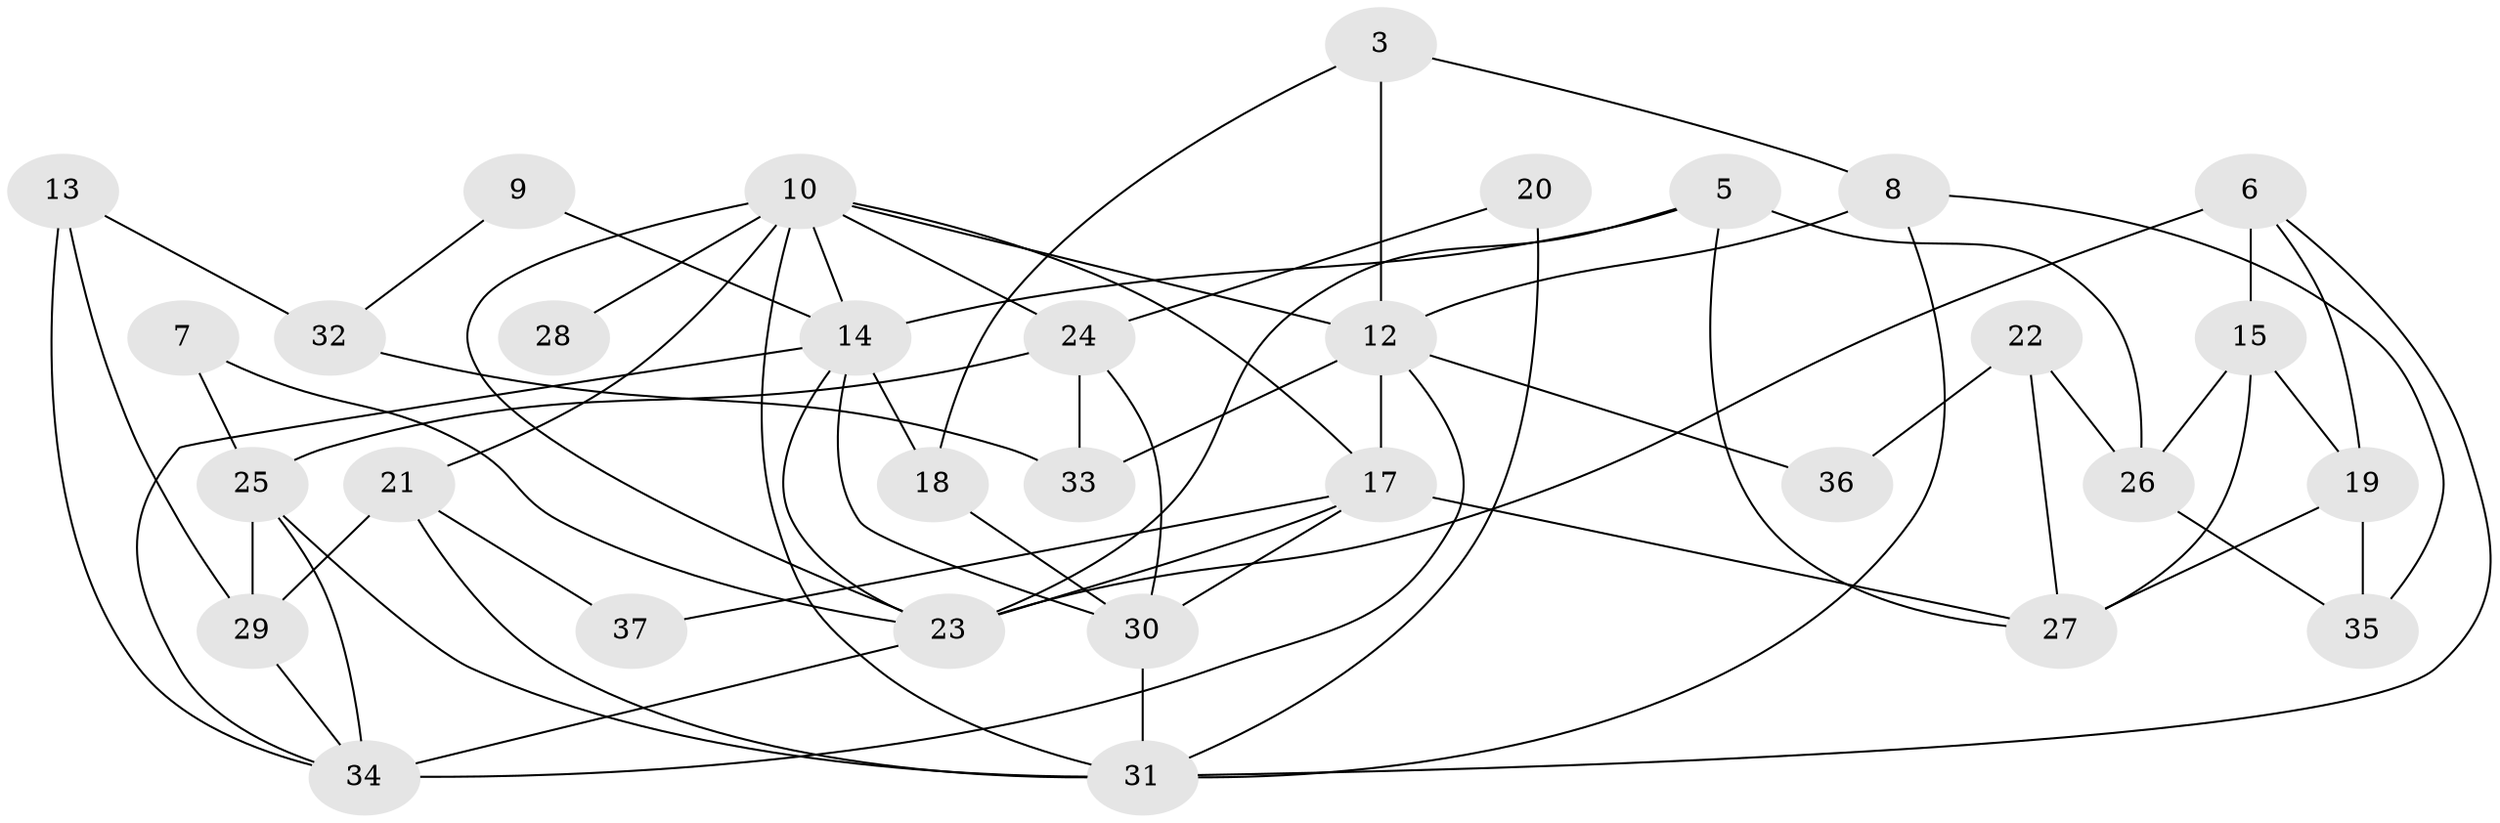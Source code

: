 // original degree distribution, {2: 0.2465753424657534, 5: 0.1780821917808219, 4: 0.1095890410958904, 3: 0.273972602739726, 0: 0.0684931506849315, 1: 0.0684931506849315, 7: 0.0273972602739726, 6: 0.0273972602739726}
// Generated by graph-tools (version 1.1) at 2025/00/03/09/25 03:00:51]
// undirected, 32 vertices, 66 edges
graph export_dot {
graph [start="1"]
  node [color=gray90,style=filled];
  3;
  5;
  6;
  7;
  8;
  9;
  10;
  12;
  13;
  14;
  15;
  17;
  18;
  19;
  20;
  21;
  22;
  23;
  24;
  25;
  26;
  27;
  28;
  29;
  30;
  31;
  32;
  33;
  34;
  35;
  36;
  37;
  3 -- 8 [weight=1.0];
  3 -- 12 [weight=1.0];
  3 -- 18 [weight=1.0];
  5 -- 14 [weight=1.0];
  5 -- 23 [weight=1.0];
  5 -- 26 [weight=1.0];
  5 -- 27 [weight=2.0];
  6 -- 15 [weight=1.0];
  6 -- 19 [weight=1.0];
  6 -- 23 [weight=2.0];
  6 -- 31 [weight=1.0];
  7 -- 23 [weight=1.0];
  7 -- 25 [weight=1.0];
  8 -- 12 [weight=1.0];
  8 -- 31 [weight=1.0];
  8 -- 35 [weight=1.0];
  9 -- 14 [weight=2.0];
  9 -- 32 [weight=2.0];
  10 -- 12 [weight=1.0];
  10 -- 14 [weight=2.0];
  10 -- 17 [weight=1.0];
  10 -- 21 [weight=1.0];
  10 -- 23 [weight=1.0];
  10 -- 24 [weight=1.0];
  10 -- 28 [weight=2.0];
  10 -- 31 [weight=1.0];
  12 -- 17 [weight=1.0];
  12 -- 33 [weight=1.0];
  12 -- 34 [weight=1.0];
  12 -- 36 [weight=1.0];
  13 -- 29 [weight=1.0];
  13 -- 32 [weight=1.0];
  13 -- 34 [weight=1.0];
  14 -- 18 [weight=1.0];
  14 -- 23 [weight=1.0];
  14 -- 30 [weight=1.0];
  14 -- 34 [weight=1.0];
  15 -- 19 [weight=1.0];
  15 -- 26 [weight=1.0];
  15 -- 27 [weight=1.0];
  17 -- 23 [weight=1.0];
  17 -- 27 [weight=1.0];
  17 -- 30 [weight=1.0];
  17 -- 37 [weight=2.0];
  18 -- 30 [weight=1.0];
  19 -- 27 [weight=1.0];
  19 -- 35 [weight=1.0];
  20 -- 24 [weight=1.0];
  20 -- 31 [weight=1.0];
  21 -- 29 [weight=1.0];
  21 -- 31 [weight=1.0];
  21 -- 37 [weight=1.0];
  22 -- 26 [weight=1.0];
  22 -- 27 [weight=1.0];
  22 -- 36 [weight=1.0];
  23 -- 34 [weight=1.0];
  24 -- 25 [weight=1.0];
  24 -- 30 [weight=1.0];
  24 -- 33 [weight=1.0];
  25 -- 29 [weight=1.0];
  25 -- 31 [weight=1.0];
  25 -- 34 [weight=2.0];
  26 -- 35 [weight=1.0];
  29 -- 34 [weight=1.0];
  30 -- 31 [weight=1.0];
  32 -- 33 [weight=1.0];
}
